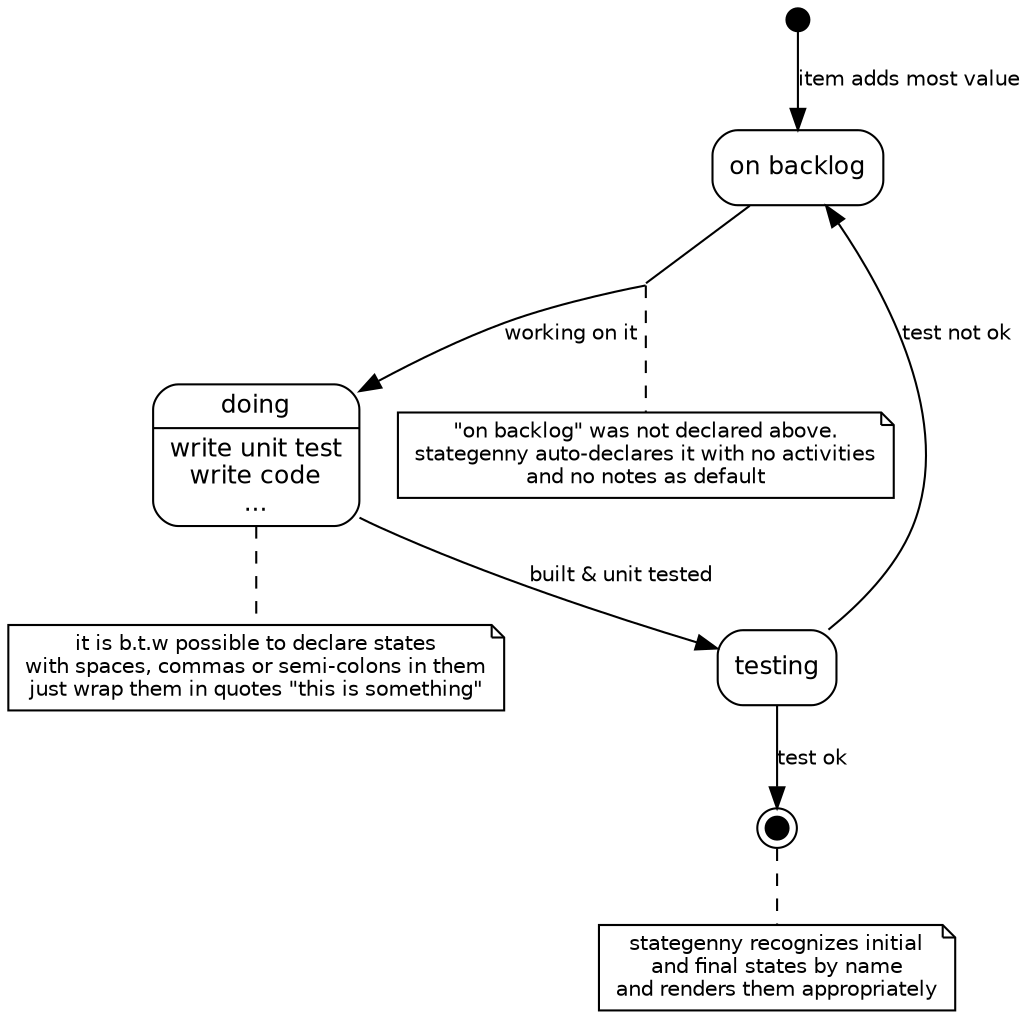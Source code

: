graph "state transitions" {
  splines=true ordering=out fontname="Helvetica" fontsize=12 overlap=true
  node [shape=Mrecord style=filled fillcolor=white fontname=Helvetica fontsize=12 ]
  edge [fontname=Helvetica fontsize=10 arrowhead=normal dir=forward]

  "initial" [shape=circle style=filled fillcolor=black fixedsize=true height=0.15 label=""]
  "doing" [label="{doing|write unit test\nwrite code\n...}"]
  "final" [shape=circle style=filled fillcolor=black fixedsize=true height=0.15 peripheries=2 label=""]
  "on backlog" [label="{on backlog}"]
  "testing" [label="{testing}"]
  "note_doing" [label="it is b.t.w possible to declare states\nwith spaces, commas or semi-colons in them\njust wrap them in quotes \"this is something\"" shape=note fontsize=10]
  "doing" -- "note_doing" [style=dashed arrowtail=none arrowhead=none]

  "note_final" [label="stategenny recognizes initial\nand final states by name\nand renders them appropriately" shape=note fontsize=10]
  "final" -- "note_final" [style=dashed arrowtail=none arrowhead=none]



  "initial" -- "on backlog" [label="item adds most value"]
  "tr_on backlog_doing_2" [shape=point style=invis margin=0 width=0 height=0]
  "on backlog" -- "tr_on backlog_doing_2" [arrowhead=none]
  "tr_on backlog_doing_2" -- "doing" [label="working on it"]
  "doing" -- "testing" [label="built & unit tested"]
  "testing" -- "on backlog" [label="test not ok"]
  "testing" -- "final" [label="test ok"]
  "note_tr_on backlog_doing_2" [label="\"on backlog\" was not declared above.\nstategenny auto-declares it with no activities\nand no notes as default" shape=note fontsize=10]
  "tr_on backlog_doing_2" -- "note_tr_on backlog_doing_2" [style=dashed arrowtail=none arrowhead=none]

}